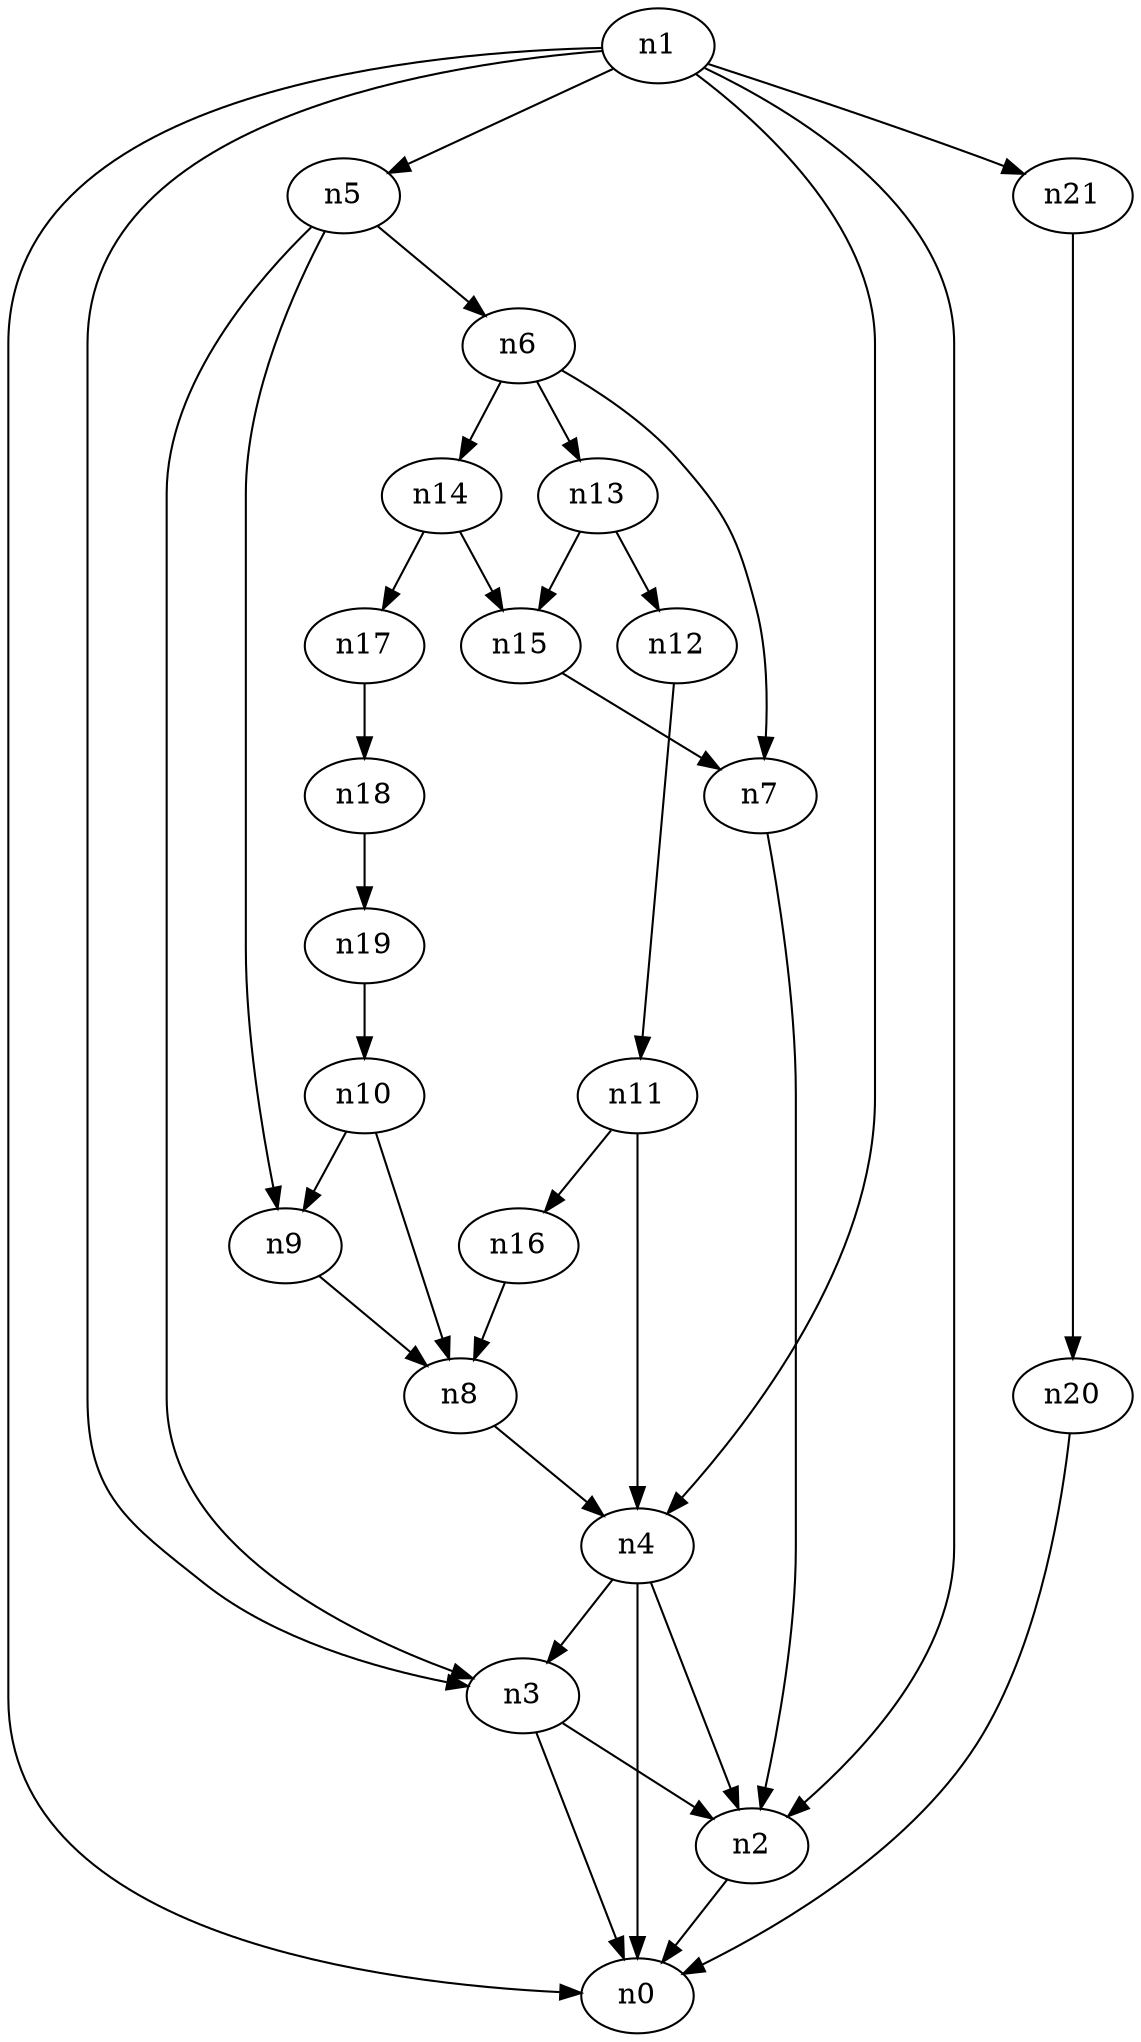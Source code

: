 digraph G {
	n1 -> n0	 [_graphml_id=e0];
	n1 -> n2	 [_graphml_id=e1];
	n1 -> n3	 [_graphml_id=e6];
	n1 -> n4	 [_graphml_id=e9];
	n1 -> n5	 [_graphml_id=e19];
	n1 -> n21	 [_graphml_id=e36];
	n2 -> n0	 [_graphml_id=e5];
	n3 -> n0	 [_graphml_id=e8];
	n3 -> n2	 [_graphml_id=e2];
	n4 -> n0	 [_graphml_id=e4];
	n4 -> n2	 [_graphml_id=e7];
	n4 -> n3	 [_graphml_id=e3];
	n5 -> n3	 [_graphml_id=e10];
	n5 -> n6	 [_graphml_id=e11];
	n5 -> n9	 [_graphml_id=e16];
	n6 -> n7	 [_graphml_id=e12];
	n6 -> n13	 [_graphml_id=e23];
	n6 -> n14	 [_graphml_id=e24];
	n7 -> n2	 [_graphml_id=e13];
	n8 -> n4	 [_graphml_id=e14];
	n9 -> n8	 [_graphml_id=e15];
	n10 -> n8	 [_graphml_id=e18];
	n10 -> n9	 [_graphml_id=e17];
	n11 -> n4	 [_graphml_id=e20];
	n11 -> n16	 [_graphml_id=e27];
	n12 -> n11	 [_graphml_id=e21];
	n13 -> n12	 [_graphml_id=e22];
	n13 -> n15	 [_graphml_id=e29];
	n14 -> n15	 [_graphml_id=e25];
	n14 -> n17	 [_graphml_id=e30];
	n15 -> n7	 [_graphml_id=e26];
	n16 -> n8	 [_graphml_id=e28];
	n17 -> n18	 [_graphml_id=e31];
	n18 -> n19	 [_graphml_id=e32];
	n19 -> n10	 [_graphml_id=e33];
	n20 -> n0	 [_graphml_id=e34];
	n21 -> n20	 [_graphml_id=e35];
}
